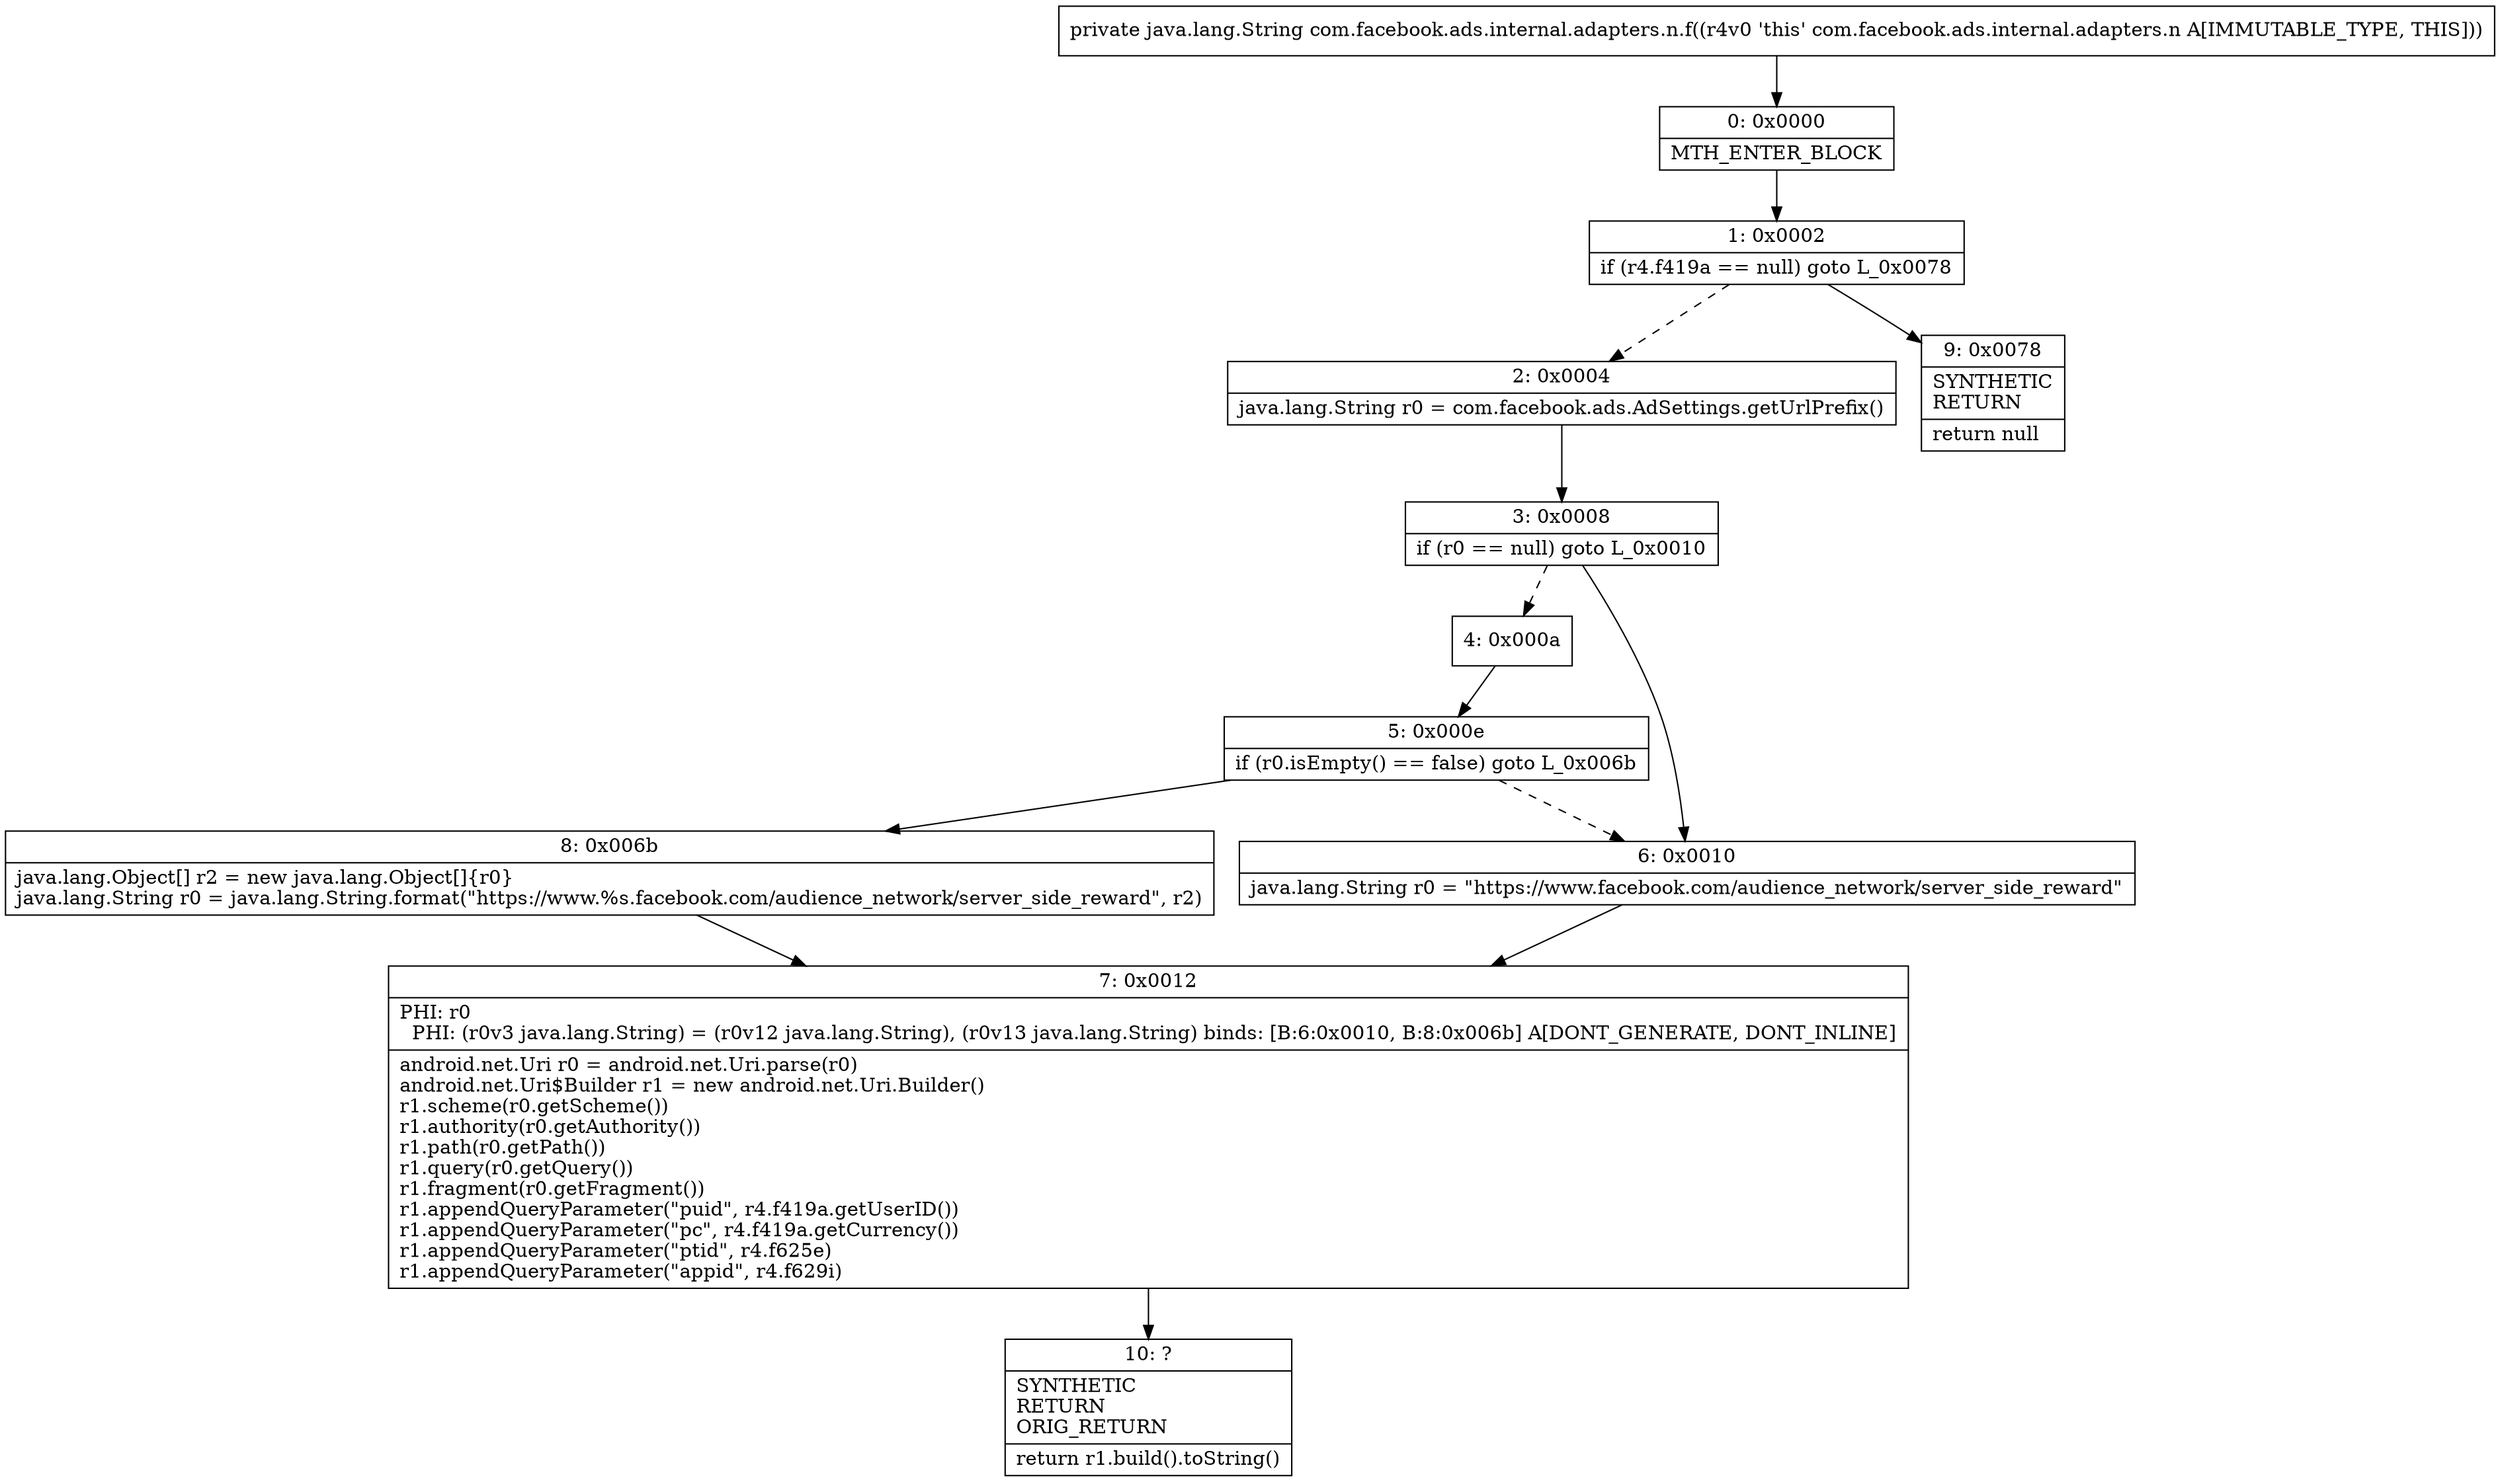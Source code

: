 digraph "CFG forcom.facebook.ads.internal.adapters.n.f()Ljava\/lang\/String;" {
Node_0 [shape=record,label="{0\:\ 0x0000|MTH_ENTER_BLOCK\l}"];
Node_1 [shape=record,label="{1\:\ 0x0002|if (r4.f419a == null) goto L_0x0078\l}"];
Node_2 [shape=record,label="{2\:\ 0x0004|java.lang.String r0 = com.facebook.ads.AdSettings.getUrlPrefix()\l}"];
Node_3 [shape=record,label="{3\:\ 0x0008|if (r0 == null) goto L_0x0010\l}"];
Node_4 [shape=record,label="{4\:\ 0x000a}"];
Node_5 [shape=record,label="{5\:\ 0x000e|if (r0.isEmpty() == false) goto L_0x006b\l}"];
Node_6 [shape=record,label="{6\:\ 0x0010|java.lang.String r0 = \"https:\/\/www.facebook.com\/audience_network\/server_side_reward\"\l}"];
Node_7 [shape=record,label="{7\:\ 0x0012|PHI: r0 \l  PHI: (r0v3 java.lang.String) = (r0v12 java.lang.String), (r0v13 java.lang.String) binds: [B:6:0x0010, B:8:0x006b] A[DONT_GENERATE, DONT_INLINE]\l|android.net.Uri r0 = android.net.Uri.parse(r0)\landroid.net.Uri$Builder r1 = new android.net.Uri.Builder()\lr1.scheme(r0.getScheme())\lr1.authority(r0.getAuthority())\lr1.path(r0.getPath())\lr1.query(r0.getQuery())\lr1.fragment(r0.getFragment())\lr1.appendQueryParameter(\"puid\", r4.f419a.getUserID())\lr1.appendQueryParameter(\"pc\", r4.f419a.getCurrency())\lr1.appendQueryParameter(\"ptid\", r4.f625e)\lr1.appendQueryParameter(\"appid\", r4.f629i)\l}"];
Node_8 [shape=record,label="{8\:\ 0x006b|java.lang.Object[] r2 = new java.lang.Object[]\{r0\}\ljava.lang.String r0 = java.lang.String.format(\"https:\/\/www.%s.facebook.com\/audience_network\/server_side_reward\", r2)\l}"];
Node_9 [shape=record,label="{9\:\ 0x0078|SYNTHETIC\lRETURN\l|return null\l}"];
Node_10 [shape=record,label="{10\:\ ?|SYNTHETIC\lRETURN\lORIG_RETURN\l|return r1.build().toString()\l}"];
MethodNode[shape=record,label="{private java.lang.String com.facebook.ads.internal.adapters.n.f((r4v0 'this' com.facebook.ads.internal.adapters.n A[IMMUTABLE_TYPE, THIS])) }"];
MethodNode -> Node_0;
Node_0 -> Node_1;
Node_1 -> Node_2[style=dashed];
Node_1 -> Node_9;
Node_2 -> Node_3;
Node_3 -> Node_4[style=dashed];
Node_3 -> Node_6;
Node_4 -> Node_5;
Node_5 -> Node_6[style=dashed];
Node_5 -> Node_8;
Node_6 -> Node_7;
Node_7 -> Node_10;
Node_8 -> Node_7;
}

